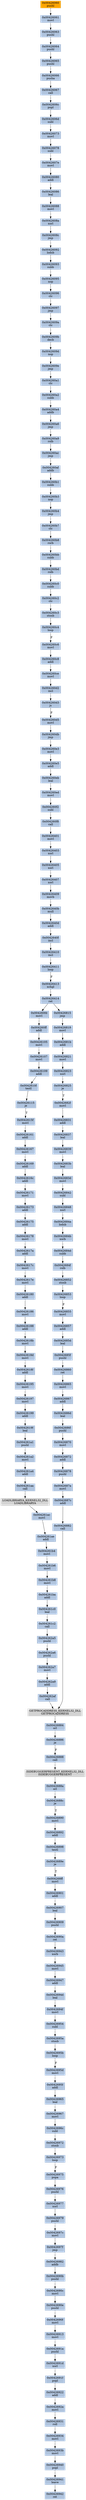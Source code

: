 strict digraph G {
	graph [bgcolor=transparent,
		name=G
	];
	node [color=lightsteelblue,
		fillcolor=lightsteelblue,
		shape=rectangle,
		style=filled
	];
	"0x00426954"	[label="0x00426954
subl"];
	"0x0042695a"	[label="0x0042695a
stosb"];
	"0x00426954" -> "0x0042695a"	[color="#000000"];
	"0x00426063"	[label="0x00426063
pushl"];
	"0x00426064"	[label="0x00426064
pushl"];
	"0x00426063" -> "0x00426064"	[color="#000000"];
	"0x0042640d"	[label="0x0042640d
addl"];
	"0x0042640f"	[label="0x0042640f
incl"];
	"0x0042640d" -> "0x0042640f"	[color="#000000"];
	"0x0042684f"	[label="0x0042684f
rolb"];
	"0x00426852"	[label="0x00426852
stosb"];
	"0x0042684f" -> "0x00426852"	[color="#000000"];
	"0x00426942"	[label="0x00426942
ret"];
	"0x00426848"	[label="0x00426848
xorl"];
	"0x0042684a"	[label="0x0042684a
lodsb"];
	"0x00426848" -> "0x0042684a"	[color="#000000"];
	"0x00426819"	[label="0x00426819
movl"];
	"0x0042681b"	[label="0x0042681b
addl"];
	"0x00426819" -> "0x0042681b"	[color="#000000"];
	"0x004260e3"	[label="0x004260e3
movl"];
	"0x004260e5"	[label="0x004260e5
addl"];
	"0x004260e3" -> "0x004260e5"	[color="#000000"];
	"0x00426865"	[label="0x00426865
movl"];
	"0x00426867"	[label="0x00426867
addl"];
	"0x00426865" -> "0x00426867"	[color="#000000"];
	"0x00426831"	[label="0x00426831
addl"];
	"0x00426837"	[label="0x00426837
leal"];
	"0x00426831" -> "0x00426837"	[color="#000000"];
	"0x00426839"	[label="0x00426839
movl"];
	"0x0042683b"	[label="0x0042683b
leal"];
	"0x00426839" -> "0x0042683b"	[color="#000000"];
	"0x0042616c"	[label="0x0042616c
addl"];
	"0x00426171"	[label="0x00426171
movl"];
	"0x0042616c" -> "0x00426171"	[color="#000000"];
	"0x00426173"	[label="0x00426173
addl"];
	"0x00426171" -> "0x00426173"	[color="#000000"];
	"0x00426886"	[label="0x00426886
je"];
	"0x00426888"	[label="0x00426888
call"];
	"0x00426886" -> "0x00426888"	[color="#000000",
		label=F];
	"0x004260c6"	[label="0x004260c6
movl"];
	"0x004260c8"	[label="0x004260c8
addl"];
	"0x004260c6" -> "0x004260c8"	[color="#000000"];
	"0x004260c4"	[label="0x004260c4
loop"];
	"0x004260c4" -> "0x004260c6"	[color="#000000",
		label=F];
	"0x00426414"	[label="0x00426414
ret"];
	"0x004260fd"	[label="0x004260fd
movl"];
	"0x00426414" -> "0x004260fd"	[color="#000000"];
	"0x00426815"	[label="0x00426815
jmp"];
	"0x00426414" -> "0x00426815"	[color="#000000"];
	"0x0042683d"	[label="0x0042683d
movl"];
	"0x00426842"	[label="0x00426842
subl"];
	"0x0042683d" -> "0x00426842"	[color="#000000"];
	"0x00426061"	[label="0x00426061
movl"];
	"0x00426061" -> "0x00426063"	[color="#000000"];
	"0x0042618b"	[label="0x0042618b
movl"];
	"0x0042618d"	[label="0x0042618d
movl"];
	"0x0042618b" -> "0x0042618d"	[color="#000000"];
	"0x004260a4"	[label="0x004260a4
addb"];
	"0x004260a6"	[label="0x004260a6
jmp"];
	"0x004260a4" -> "0x004260a6"	[color="#000000"];
	"0x004261b8"	[label="0x004261b8
movl"];
	"0x004261ba"	[label="0x004261ba
addl"];
	"0x004261b8" -> "0x004261ba"	[color="#000000"];
	"0x00426922"	[label="0x00426922
addl"];
	"0x0042692a"	[label="0x0042692a
movl"];
	"0x00426922" -> "0x0042692a"	[color="#000000"];
	"0x004260eb"	[label="0x004260eb
leal"];
	"0x004260ed"	[label="0x004260ed
movl"];
	"0x004260eb" -> "0x004260ed"	[color="#000000"];
	"0x00426197"	[label="0x00426197
movl"];
	"0x00426199"	[label="0x00426199
addl"];
	"0x00426197" -> "0x00426199"	[color="#000000"];
	"0x00426410"	[label="0x00426410
incl"];
	"0x00426411"	[label="0x00426411
loop"];
	"0x00426410" -> "0x00426411"	[color="#000000"];
	"0x00426967"	[label="0x00426967
movl"];
	"0x0042696c"	[label="0x0042696c
subl"];
	"0x00426967" -> "0x0042696c"	[color="#000000"];
	"0x0042606c"	[label="0x0042606c
popl"];
	"0x0042606d"	[label="0x0042606d
subl"];
	"0x0042606c" -> "0x0042606d"	[color="#000000"];
	"0x00426092"	[label="0x00426092
lodsb"];
	"0x00426093"	[label="0x00426093
subb"];
	"0x00426092" -> "0x00426093"	[color="#000000"];
	"0x00426972"	[label="0x00426972
stosb"];
	"0x0042696c" -> "0x00426972"	[color="#000000"];
	"0x00426080"	[label="0x00426080
addl"];
	"0x00426086"	[label="0x00426086
leal"];
	"0x00426080" -> "0x00426086"	[color="#000000"];
	ISDEBUGGERPRESENT_KERNEL32_DLL	[color=lightgrey,
		fillcolor=lightgrey,
		label="ISDEBUGGERPRESENT_KERNEL32_DLL
ISDEBUGGERPRESENT"];
	"0x00426888" -> ISDEBUGGERPRESENT_KERNEL32_DLL	[color="#000000"];
	"0x0042690a"	[label="0x0042690a
ret"];
	"0x00426943"	[label="0x00426943
xorb"];
	"0x0042690a" -> "0x00426943"	[color="#000000"];
	LOADLIBRARYA_KERNEL32_DLL	[color=lightgrey,
		fillcolor=lightgrey,
		label="LOADLIBRARYA_KERNEL32_DLL
LOADLIBRARYA"];
	"0x004261ac"	[label="0x004261ac
movl"];
	LOADLIBRARYA_KERNEL32_DLL -> "0x004261ac"	[color="#000000"];
	"0x00426097"	[label="0x00426097
jmp"];
	"0x0042609a"	[label="0x0042609a
clc"];
	"0x00426097" -> "0x0042609a"	[color="#000000"];
	"0x004260b7"	[label="0x004260b7
clc"];
	"0x004260b8"	[label="0x004260b8
rorb"];
	"0x004260b7" -> "0x004260b8"	[color="#000000"];
	"0x0042615f"	[label="0x0042615f
movl"];
	"0x00426161"	[label="0x00426161
addl"];
	"0x0042615f" -> "0x00426161"	[color="#000000"];
	"0x004261c0"	[label="0x004261c0
leal"];
	"0x004261c2"	[label="0x004261c2
call"];
	"0x004261c0" -> "0x004261c2"	[color="#000000"];
	"0x00426931"	[label="0x00426931
roll"];
	"0x0042692a" -> "0x00426931"	[color="#000000"];
	"0x00426175"	[label="0x00426175
addl"];
	"0x00426173" -> "0x00426175"	[color="#000000"];
	"0x00426073"	[label="0x00426073
movl"];
	"0x0042606d" -> "0x00426073"	[color="#000000"];
	"0x00426821"	[label="0x00426821
movl"];
	"0x00426823"	[label="0x00426823
xorl"];
	"0x00426821" -> "0x00426823"	[color="#000000"];
	"0x00426115"	[label="0x00426115
je"];
	"0x00426115" -> "0x0042615f"	[color="#000000",
		label=T];
	"0x00426413"	[label="0x00426413
xchgl"];
	"0x00426413" -> "0x00426414"	[color="#000000"];
	"0x00426107"	[label="0x00426107
movl"];
	"0x00426109"	[label="0x00426109
addl"];
	"0x00426107" -> "0x00426109"	[color="#000000"];
	"0x00426186"	[label="0x00426186
movl"];
	"0x00426188"	[label="0x00426188
addl"];
	"0x00426186" -> "0x00426188"	[color="#000000"];
	"0x00426188" -> "0x0042618b"	[color="#000000"];
	"0x0042619f"	[label="0x0042619f
leal"];
	"0x00426199" -> "0x0042619f"	[color="#000000"];
	"0x004260b1"	[label="0x004260b1
subb"];
	"0x004260b3"	[label="0x004260b3
nop"];
	"0x004260b1" -> "0x004260b3"	[color="#000000"];
	"0x00426975"	[label="0x00426975
popa"];
	"0x00426976"	[label="0x00426976
pushl"];
	"0x00426975" -> "0x00426976"	[color="#000000"];
	"0x00426898"	[label="0x00426898
testl"];
	"0x0042689e"	[label="0x0042689e
je"];
	"0x00426898" -> "0x0042689e"	[color="#000000"];
	"0x00426907"	[label="0x00426907
leal"];
	"0x00426909"	[label="0x00426909
pushl"];
	"0x00426907" -> "0x00426909"	[color="#000000"];
	"0x004261b4"	[label="0x004261b4
movl"];
	"0x004261b6"	[label="0x004261b6
movl"];
	"0x004261b4" -> "0x004261b6"	[color="#000000"];
	"0x004260ce"	[label="0x004260ce
movl"];
	"0x004260d2"	[label="0x004260d2
incl"];
	"0x004260ce" -> "0x004260d2"	[color="#000000"];
	"0x00426088"	[label="0x00426088
movl"];
	"0x00426086" -> "0x00426088"	[color="#000000"];
	"0x004260ff"	[label="0x004260ff
addl"];
	"0x004260fd" -> "0x004260ff"	[color="#000000"];
	"0x00426825"	[label="0x00426825
je"];
	"0x00426823" -> "0x00426825"	[color="#000000"];
	"0x00426180"	[label="0x00426180
addl"];
	"0x00426180" -> "0x00426186"	[color="#000000"];
	"0x0042681b" -> "0x00426821"	[color="#000000"];
	"0x00426945"	[label="0x00426945
movl"];
	"0x00426947"	[label="0x00426947
addl"];
	"0x00426945" -> "0x00426947"	[color="#000000"];
	"0x0042608a"	[label="0x0042608a
xorl"];
	"0x00426088" -> "0x0042608a"	[color="#000000"];
	"0x00426965"	[label="0x00426965
leal"];
	"0x00426965" -> "0x00426967"	[color="#000000"];
	"0x004260bb"	[label="0x004260bb
subb"];
	"0x004260bd"	[label="0x004260bd
rolb"];
	"0x004260bb" -> "0x004260bd"	[color="#000000"];
	"0x00426853"	[label="0x00426853
loop"];
	"0x00426852" -> "0x00426853"	[color="#000000"];
	"0x0042688a"	[label="0x0042688a
orl"];
	ISDEBUGGERPRESENT_KERNEL32_DLL -> "0x0042688a"	[color="#000000"];
	"0x004260c2"	[label="0x004260c2
clc"];
	"0x004260c3"	[label="0x004260c3
stosb"];
	"0x004260c2" -> "0x004260c3"	[color="#000000"];
	"0x00426065"	[label="0x00426065
pushl"];
	"0x00426066"	[label="0x00426066
pusha"];
	"0x00426065" -> "0x00426066"	[color="#000000"];
	"0x004268ff"	[label="0x004268ff
movl"];
	"0x0042689e" -> "0x004268ff"	[color="#000000",
		label=T];
	"0x004261ba" -> "0x004261c0"	[color="#000000"];
	"0x004260e5" -> "0x004260eb"	[color="#000000"];
	"0x004260f8"	[label="0x004260f8
call"];
	"0x00426401"	[label="0x00426401
movl"];
	"0x004260f8" -> "0x00426401"	[color="#000000"];
	"0x004260d5"	[label="0x004260d5
movl"];
	"0x004260db"	[label="0x004260db
jmp"];
	"0x004260d5" -> "0x004260db"	[color="#000000"];
	"0x00426105"	[label="0x00426105
movl"];
	"0x00426105" -> "0x00426107"	[color="#000000"];
	"0x0042684b"	[label="0x0042684b
xorb"];
	"0x0042684a" -> "0x0042684b"	[color="#000000"];
	"0x00426977"	[label="0x00426977
xorl"];
	"0x00426979"	[label="0x00426979
pushl"];
	"0x00426977" -> "0x00426979"	[color="#000000"];
	"0x0042697c"	[label="0x0042697c
movl"];
	"0x00426979" -> "0x0042697c"	[color="#000000"];
	"0x004261a4"	[label="0x004261a4
addl"];
	"0x004261aa"	[label="0x004261aa
call"];
	"0x004261a4" -> "0x004261aa"	[color="#000000"];
	"0x0042607e"	[label="0x0042607e
movl"];
	"0x0042607e" -> "0x00426080"	[color="#000000"];
	"0x00426078"	[label="0x00426078
subl"];
	"0x00426073" -> "0x00426078"	[color="#000000"];
	"0x004262af"	[label="0x004262af
call"];
	GETPROCADDRESS_KERNEL32_DLL	[color=lightgrey,
		fillcolor=lightgrey,
		label="GETPROCADDRESS_KERNEL32_DLL
GETPROCADDRESS"];
	"0x004262af" -> GETPROCADDRESS_KERNEL32_DLL	[color="#000000"];
	"0x004261ae"	[label="0x004261ae
addl"];
	"0x004261ac" -> "0x004261ae"	[color="#000000"];
	"0x00426407"	[label="0x00426407
xorl"];
	"0x00426409"	[label="0x00426409
movb"];
	"0x00426407" -> "0x00426409"	[color="#000000"];
	"0x0042694d"	[label="0x0042694d
leal"];
	"0x00426947" -> "0x0042694d"	[color="#000000"];
	"0x004260d3"	[label="0x004260d3
js"];
	"0x004260d3" -> "0x004260d5"	[color="#000000",
		label=F];
	"0x00426934"	[label="0x00426934
movl"];
	"0x00426931" -> "0x00426934"	[color="#000000"];
	"0x00426982"	[label="0x00426982
addb"];
	"0x0042690b"	[label="0x0042690b
pushl"];
	"0x00426982" -> "0x0042690b"	[color="#000000"];
	"0x004262a7"	[label="0x004262a7
movl"];
	"0x004262a9"	[label="0x004262a9
addl"];
	"0x004262a7" -> "0x004262a9"	[color="#000000"];
	"0x00426892"	[label="0x00426892
addl"];
	"0x00426892" -> "0x00426898"	[color="#000000"];
	"0x0042693b"	[label="0x0042693b
movl"];
	"0x00426934" -> "0x0042693b"	[color="#000000"];
	"0x0042685f"	[label="0x0042685f
pushl"];
	"0x00426860"	[label="0x00426860
ret"];
	"0x0042685f" -> "0x00426860"	[color="#000000"];
	"0x004262a5"	[label="0x004262a5
pushl"];
	"0x004261c2" -> "0x004262a5"	[color="#000000"];
	"0x00426940"	[label="0x00426940
popl"];
	"0x0042693b" -> "0x00426940"	[color="#000000"];
	"0x00426901"	[label="0x00426901
addl"];
	"0x004268ff" -> "0x00426901"	[color="#000000"];
	"0x0042686d"	[label="0x0042686d
leal"];
	"0x0042686f"	[label="0x0042686f
pushl"];
	"0x0042686d" -> "0x0042686f"	[color="#000000"];
	"0x0042640f" -> "0x00426410"	[color="#000000"];
	"0x0042640b"	[label="0x0042640b
mull"];
	"0x00426409" -> "0x0042640b"	[color="#000000"];
	"0x004260b4"	[label="0x004260b4
jmp"];
	"0x004260b3" -> "0x004260b4"	[color="#000000"];
	"0x00426870"	[label="0x00426870
movl"];
	"0x0042686f" -> "0x00426870"	[color="#000000"];
	"0x00426096"	[label="0x00426096
clc"];
	"0x00426096" -> "0x00426097"	[color="#000000"];
	"0x00426941"	[label="0x00426941
leave"];
	"0x00426940" -> "0x00426941"	[color="#000000"];
	"0x00426941" -> "0x00426942"	[color="#000000"];
	"0x00426913"	[label="0x00426913
movl"];
	"0x0042691a"	[label="0x0042691a
pushl"];
	"0x00426913" -> "0x0042691a"	[color="#000000"];
	"0x0042683b" -> "0x0042683d"	[color="#000000"];
	"0x004260ff" -> "0x00426105"	[color="#000000"];
	"0x00426837" -> "0x00426839"	[color="#000000"];
	"0x0042691d"	[label="0x0042691d
xorl"];
	"0x0042691f"	[label="0x0042691f
popl"];
	"0x0042691d" -> "0x0042691f"	[color="#000000"];
	"0x00426860" -> "0x00426865"	[color="#000000"];
	"0x0042695f"	[label="0x0042695f
addl"];
	"0x0042695f" -> "0x00426965"	[color="#000000"];
	"0x00426060"	[color=lightgrey,
		fillcolor=orange,
		label="0x00426060
pushl"];
	"0x00426060" -> "0x00426061"	[color="#000000"];
	"0x00426169"	[label="0x00426169
addl"];
	"0x00426169" -> "0x0042616c"	[color="#000000"];
	"0x0042609b"	[label="0x0042609b
decb"];
	"0x0042609a" -> "0x0042609b"	[color="#000000"];
	"0x0042697f"	[label="0x0042697f
jmp"];
	"0x0042697f" -> "0x00426982"	[color="#000000"];
	"0x00426901" -> "0x00426907"	[color="#000000"];
	"0x0042688c"	[label="0x0042688c
je"];
	"0x0042688a" -> "0x0042688c"	[color="#000000"];
	"0x004260c3" -> "0x004260c4"	[color="#000000"];
	"0x00426878"	[label="0x00426878
pushl"];
	"0x0042687a"	[label="0x0042687a
movl"];
	"0x00426878" -> "0x0042687a"	[color="#000000"];
	"0x00426973"	[label="0x00426973
loop"];
	"0x00426972" -> "0x00426973"	[color="#000000"];
	"0x004260f2"	[label="0x004260f2
subl"];
	"0x004260f2" -> "0x004260f8"	[color="#000000"];
	"0x0042617e"	[label="0x0042617e
movl"];
	"0x0042617e" -> "0x00426180"	[color="#000000"];
	"0x004260c8" -> "0x004260ce"	[color="#000000"];
	"0x00426890"	[label="0x00426890
movl"];
	"0x0042688c" -> "0x00426890"	[color="#000000",
		label=T];
	"0x0042697c" -> "0x0042697f"	[color="#000000"];
	"0x0042617c"	[label="0x0042617c
movl"];
	"0x0042617c" -> "0x0042617e"	[color="#000000"];
	"0x00426842" -> "0x00426848"	[color="#000000"];
	"0x0042609d"	[label="0x0042609d
nop"];
	"0x0042609e"	[label="0x0042609e
jmp"];
	"0x0042609d" -> "0x0042609e"	[color="#000000"];
	"0x004261aa" -> LOADLIBRARYA_KERNEL32_DLL	[color="#000000"];
	"0x0042618f"	[label="0x0042618f
addl"];
	"0x0042618d" -> "0x0042618f"	[color="#000000"];
	"0x00426411" -> "0x00426413"	[color="#000000",
		label=F];
	"0x0042694f"	[label="0x0042694f
movl"];
	"0x0042694f" -> "0x00426954"	[color="#000000"];
	"0x004261a2"	[label="0x004261a2
movl"];
	"0x004261a2" -> "0x004261a4"	[color="#000000"];
	"0x004262a6"	[label="0x004262a6
pushl"];
	"0x004262a6" -> "0x004262a7"	[color="#000000"];
	"0x004260d2" -> "0x004260d3"	[color="#000000"];
	"0x00426064" -> "0x00426065"	[color="#000000"];
	"0x004262a9" -> "0x004262af"	[color="#000000"];
	"0x0042608c"	[label="0x0042608c
jmp"];
	"0x0042608a" -> "0x0042608c"	[color="#000000"];
	"0x00426884"	[label="0x00426884
orl"];
	GETPROCADDRESS_KERNEL32_DLL -> "0x00426884"	[color="#000000"];
	"0x0042695b"	[label="0x0042695b
loop"];
	"0x0042695a" -> "0x0042695b"	[color="#000000"];
	"0x00426405"	[label="0x00426405
xorl"];
	"0x00426405" -> "0x00426407"	[color="#000000"];
	"0x004260b8" -> "0x004260bb"	[color="#000000"];
	"0x004261a1"	[label="0x004261a1
pushl"];
	"0x004261a1" -> "0x004261a2"	[color="#000000"];
	"0x004260ed" -> "0x004260f2"	[color="#000000"];
	"0x004260af"	[label="0x004260af
addb"];
	"0x004260af" -> "0x004260b1"	[color="#000000"];
	"0x00426403"	[label="0x00426403
xorl"];
	"0x00426401" -> "0x00426403"	[color="#000000"];
	"0x004261ae" -> "0x004261b4"	[color="#000000"];
	"0x00426195"	[label="0x00426195
movl"];
	"0x0042618f" -> "0x00426195"	[color="#000000"];
	"0x00426178"	[label="0x00426178
movl"];
	"0x00426175" -> "0x00426178"	[color="#000000"];
	"0x00426195" -> "0x00426197"	[color="#000000"];
	"0x0042691a" -> "0x0042691d"	[color="#000000"];
	"0x0042684d"	[label="0x0042684d
subb"];
	"0x0042684d" -> "0x0042684f"	[color="#000000"];
	"0x004260a1"	[label="0x004260a1
clc"];
	"0x0042609e" -> "0x004260a1"	[color="#000000"];
	"0x00426976" -> "0x00426977"	[color="#000000"];
	"0x0042695d"	[label="0x0042695d
movl"];
	"0x0042695b" -> "0x0042695d"	[color="#000000",
		label=F];
	"0x0042690f"	[label="0x0042690f
movl"];
	"0x0042690f" -> "0x00426913"	[color="#000000"];
	"0x0042608c" -> "0x00426092"	[color="#000000"];
	"0x0042685d"	[label="0x0042685d
leal"];
	"0x0042685d" -> "0x0042685f"	[color="#000000"];
	"0x00426403" -> "0x00426405"	[color="#000000"];
	"0x00426095"	[label="0x00426095
nop"];
	"0x00426093" -> "0x00426095"	[color="#000000"];
	"0x00426890" -> "0x00426892"	[color="#000000"];
	"0x004260db" -> "0x004260e3"	[color="#000000"];
	"0x004260a2"	[label="0x004260a2
subb"];
	"0x004260a2" -> "0x004260a4"	[color="#000000"];
	"0x004260ac"	[label="0x004260ac
jmp"];
	"0x004260ac" -> "0x004260af"	[color="#000000"];
	"0x004261b6" -> "0x004261b8"	[color="#000000"];
	"0x00426943" -> "0x00426945"	[color="#000000"];
	"0x0042690c"	[label="0x0042690c
movl"];
	"0x0042690b" -> "0x0042690c"	[color="#000000"];
	"0x00426815" -> "0x00426819"	[color="#000000"];
	"0x00426909" -> "0x0042690a"	[color="#000000"];
	"0x0042617a"	[label="0x0042617a
addl"];
	"0x00426178" -> "0x0042617a"	[color="#000000"];
	"0x004260a1" -> "0x004260a2"	[color="#000000"];
	"0x004260c0"	[label="0x004260c0
subb"];
	"0x004260bd" -> "0x004260c0"	[color="#000000"];
	"0x0042682f"	[label="0x0042682f
movl"];
	"0x00426825" -> "0x0042682f"	[color="#000000",
		label=T];
	"0x004260a9"	[label="0x004260a9
rolb"];
	"0x004260a6" -> "0x004260a9"	[color="#000000"];
	"0x00426855"	[label="0x00426855
movl"];
	"0x00426853" -> "0x00426855"	[color="#000000",
		label=F];
	"0x0042610f"	[label="0x0042610f
testl"];
	"0x0042610f" -> "0x00426115"	[color="#000000"];
	"0x00426095" -> "0x00426096"	[color="#000000"];
	"0x004260b4" -> "0x004260b7"	[color="#000000"];
	"0x0042690e"	[label="0x0042690e
pushl"];
	"0x0042690e" -> "0x0042690f"	[color="#000000"];
	"0x004262a5" -> "0x004262a6"	[color="#000000"];
	"0x00426167"	[label="0x00426167
movl"];
	"0x00426167" -> "0x00426169"	[color="#000000"];
	"0x00426872"	[label="0x00426872
addl"];
	"0x00426870" -> "0x00426872"	[color="#000000"];
	"0x0042682f" -> "0x00426831"	[color="#000000"];
	"0x0042691f" -> "0x00426922"	[color="#000000"];
	"0x0042640b" -> "0x0042640d"	[color="#000000"];
	"0x0042609b" -> "0x0042609d"	[color="#000000"];
	"0x00426109" -> "0x0042610f"	[color="#000000"];
	"0x0042684b" -> "0x0042684d"	[color="#000000"];
	"0x0042687c"	[label="0x0042687c
addl"];
	"0x00426882"	[label="0x00426882
call"];
	"0x0042687c" -> "0x00426882"	[color="#000000"];
	"0x00426867" -> "0x0042686d"	[color="#000000"];
	"0x00426882" -> GETPROCADDRESS_KERNEL32_DLL	[color="#000000"];
	"0x00426067"	[label="0x00426067
call"];
	"0x00426067" -> "0x0042606c"	[color="#000000"];
	"0x0042617a" -> "0x0042617c"	[color="#000000"];
	"0x00426161" -> "0x00426167"	[color="#000000"];
	"0x004260a9" -> "0x004260ac"	[color="#000000"];
	"0x0042694d" -> "0x0042694f"	[color="#000000"];
	"0x0042695d" -> "0x0042695f"	[color="#000000"];
	"0x0042619f" -> "0x004261a1"	[color="#000000"];
	"0x00426066" -> "0x00426067"	[color="#000000"];
	"0x00426872" -> "0x00426878"	[color="#000000"];
	"0x0042690c" -> "0x0042690e"	[color="#000000"];
	"0x00426973" -> "0x00426975"	[color="#000000",
		label=F];
	"0x00426857"	[label="0x00426857
addl"];
	"0x00426855" -> "0x00426857"	[color="#000000"];
	"0x004260c0" -> "0x004260c2"	[color="#000000"];
	"0x00426078" -> "0x0042607e"	[color="#000000"];
	"0x0042687a" -> "0x0042687c"	[color="#000000"];
	"0x00426857" -> "0x0042685d"	[color="#000000"];
	"0x00426884" -> "0x00426886"	[color="#000000"];
}
